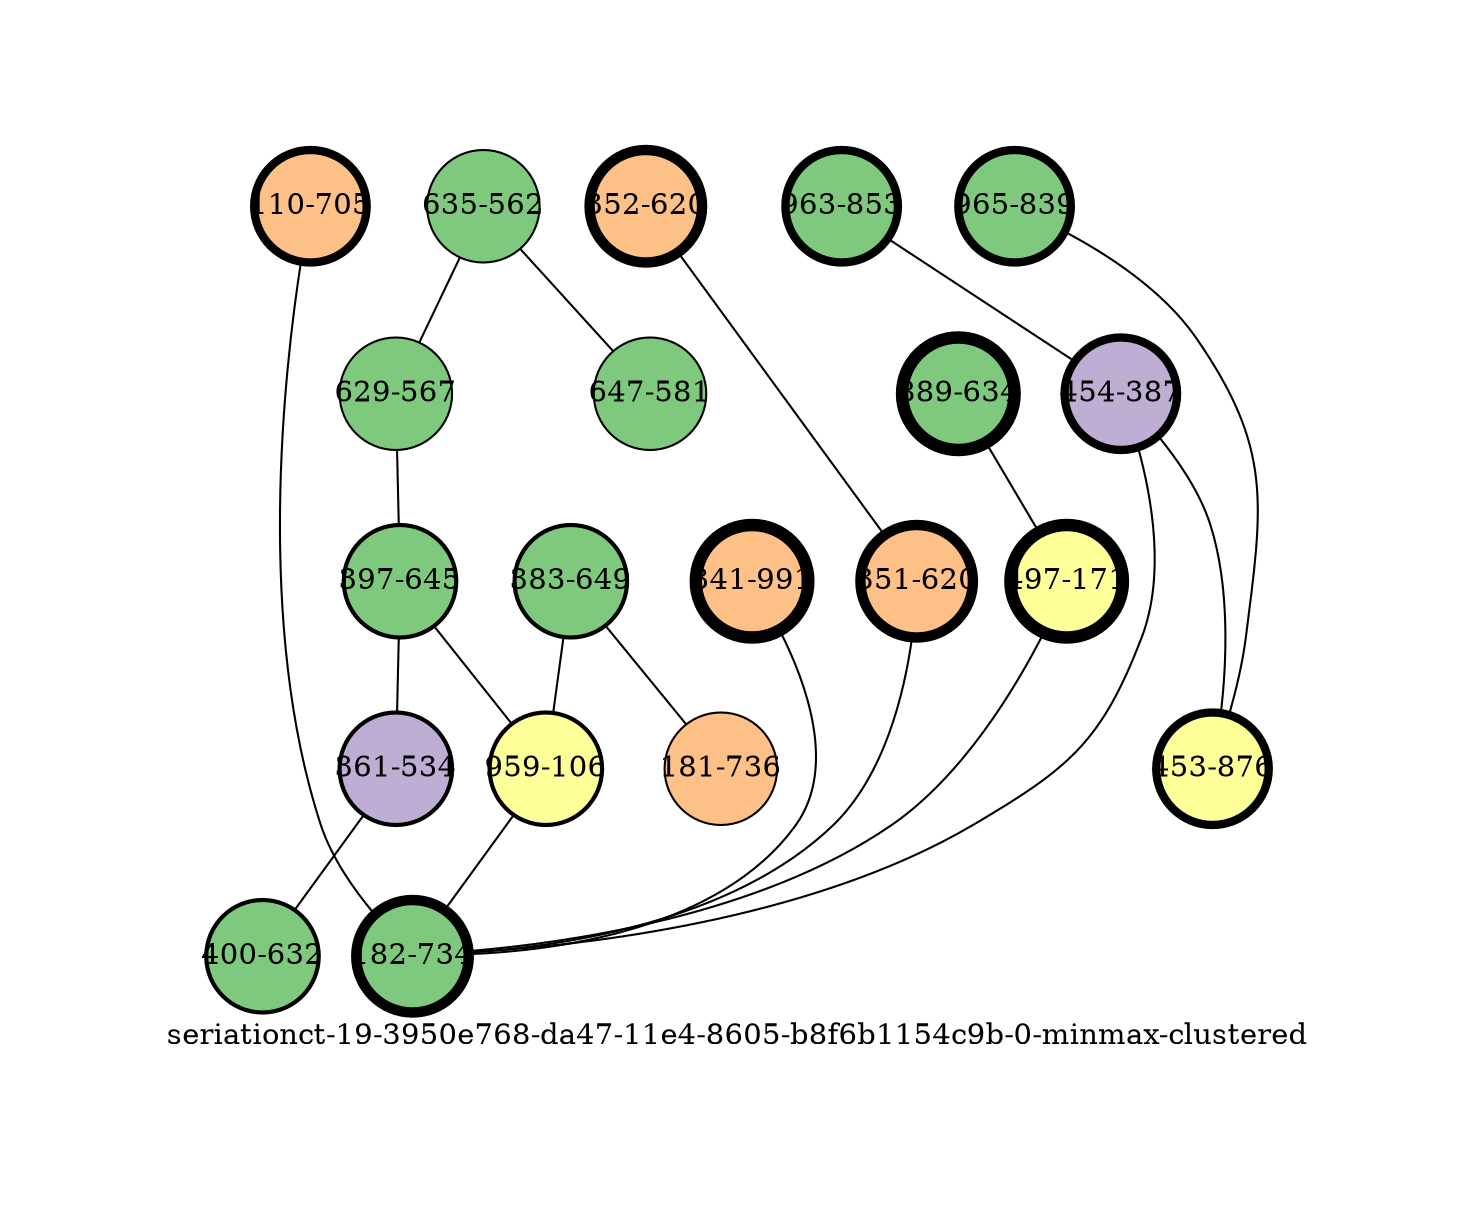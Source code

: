strict graph "seriationct-19-3950e768-da47-11e4-8605-b8f6b1154c9b-0-minmax-clustered" {
labelloc=b;
ratio=auto;
pad="1.0";
label="seriationct-19-3950e768-da47-11e4-8605-b8f6b1154c9b-0-minmax-clustered";
node [width="0.75", style=filled, fixedsize=true, height="0.75", shape=circle, label=""];
0 [xCoordinate="562.0", appears_in_slice=1, yCoordinate="635.0", colorscheme=accent6, short_label="635-562", label="635-562", cluster_id=0, fillcolor=1, size="500.0", id=0, penwidth="1.0"];
1 [xCoordinate="853.0", appears_in_slice=4, yCoordinate="963.0", colorscheme=accent6, short_label="963-853", label="963-853", cluster_id=0, fillcolor=1, size="500.0", id=1, penwidth="4.0"];
2 [xCoordinate="581.0", appears_in_slice=1, yCoordinate="647.0", colorscheme=accent6, short_label="647-581", label="647-581", cluster_id=0, fillcolor=1, size="500.0", id=2, penwidth="1.0"];
3 [xCoordinate="567.0", appears_in_slice=1, yCoordinate="629.0", colorscheme=accent6, short_label="629-567", label="629-567", cluster_id=0, fillcolor=1, size="500.0", id=3, penwidth="1.0"];
4 [xCoordinate="839.0", appears_in_slice=4, yCoordinate="965.0", colorscheme=accent6, short_label="965-839", label="965-839", cluster_id=0, fillcolor=1, size="500.0", id=4, penwidth="4.0"];
5 [xCoordinate="620.0", appears_in_slice=5, yCoordinate="352.0", colorscheme=accent6, short_label="352-620", label="352-620", cluster_id=2, fillcolor=3, size="500.0", id=5, penwidth="5.0"];
6 [xCoordinate="991.0", appears_in_slice=6, yCoordinate="341.0", colorscheme=accent6, short_label="341-991", label="341-991", cluster_id=2, fillcolor=3, size="500.0", id=7, penwidth="6.0"];
7 [xCoordinate="387.0", appears_in_slice=4, yCoordinate="454.0", colorscheme=accent6, short_label="454-387", label="454-387", cluster_id=1, fillcolor=2, size="500.0", id=8, penwidth="4.0"];
8 [xCoordinate="645.0", appears_in_slice=2, yCoordinate="397.0", colorscheme=accent6, short_label="397-645", label="397-645", cluster_id=0, fillcolor=1, size="500.0", id=9, penwidth="2.0"];
9 [xCoordinate="649.0", appears_in_slice=2, yCoordinate="383.0", colorscheme=accent6, short_label="383-649", label="383-649", cluster_id=0, fillcolor=1, size="500.0", id=10, penwidth="2.0"];
10 [xCoordinate="534.0", appears_in_slice=2, yCoordinate="361.0", colorscheme=accent6, short_label="361-534", label="361-534", cluster_id=1, fillcolor=2, size="500.0", id=11, penwidth="2.0"];
11 [xCoordinate="632.0", appears_in_slice=2, yCoordinate="400.0", colorscheme=accent6, short_label="400-632", label="400-632", cluster_id=0, fillcolor=1, size="500.0", id=12, penwidth="2.0"];
12 [xCoordinate="634.0", appears_in_slice=6, yCoordinate="889.0", colorscheme=accent6, short_label="889-634", label="889-634", cluster_id=0, fillcolor=1, size="500.0", id=13, penwidth="6.0"];
13 [xCoordinate="876.0", appears_in_slice=4, yCoordinate="453.0", colorscheme=accent6, short_label="453-876", label="453-876", cluster_id=3, fillcolor=4, size="500.0", id=14, penwidth="4.0"];
14 [xCoordinate="620.0", appears_in_slice=5, yCoordinate="351.0", colorscheme=accent6, short_label="351-620", label="351-620", cluster_id=2, fillcolor=3, size="500.0", id=19, penwidth="5.0"];
15 [xCoordinate="106.0", appears_in_slice=2, yCoordinate="959.0", colorscheme=accent6, short_label="959-106", label="959-106", cluster_id=3, fillcolor=4, size="500.0", id=17, penwidth="2.0"];
16 [xCoordinate="171.0", appears_in_slice=6, yCoordinate="497.0", colorscheme=accent6, short_label="497-171", label="497-171", cluster_id=3, fillcolor=4, size="500.0", id=16, penwidth="6.0"];
17 [xCoordinate="736.0", appears_in_slice=1, yCoordinate="181.0", colorscheme=accent6, short_label="181-736", label="181-736", cluster_id=2, fillcolor=3, size="500.0", id=15, penwidth="1.0"];
18 [xCoordinate="705.0", appears_in_slice=4, yCoordinate="110.0", colorscheme=accent6, short_label="110-705", label="110-705", cluster_id=2, fillcolor=3, size="500.0", id=18, penwidth="4.0"];
19 [xCoordinate="734.0", appears_in_slice=5, yCoordinate="182.0", colorscheme=accent6, short_label="182-734", label="182-734", cluster_id=0, fillcolor=1, size="500.0", id=6, penwidth="5.0"];
0 -- 2  [inverseweight="26.4258211291", weight="0.0378417758568"];
0 -- 3  [inverseweight="19.2307692308", weight="0.052"];
1 -- 7  [inverseweight="2.70376941092", weight="0.369854025259"];
3 -- 8  [inverseweight="1.76279407401", weight="0.567281235367"];
4 -- 13  [inverseweight="8.32178331623", weight="0.120166551086"];
5 -- 14  [inverseweight="19.2023843161", weight="0.0520768662652"];
6 -- 19  [inverseweight="2.62743363797", weight="0.380599527062"];
7 -- 19  [inverseweight="2.73973630978", weight="0.364998630134"];
7 -- 13  [inverseweight="2.9459713989", weight="0.339446608467"];
8 -- 10  [inverseweight="38.3482494424", weight="0.0260768096208"];
8 -- 15  [inverseweight="1.87691601884", weight="0.532788888773"];
9 -- 17  [inverseweight="2.46836091671", weight="0.405127140537"];
9 -- 15  [inverseweight="16.8741826766", weight="0.0592621295601"];
10 -- 11  [inverseweight="28.3069258536", weight="0.0353270434653"];
12 -- 16  [inverseweight="14.8347707274", weight="0.0674091981854"];
14 -- 19  [inverseweight="4.47823049558", weight="0.223302485432"];
15 -- 19  [inverseweight="1.98961741187", weight="0.502609192116"];
16 -- 19  [inverseweight="2.11579686035", weight="0.472635165852"];
18 -- 19  [inverseweight="2.94986534172", weight="0.338998525071"];
}
